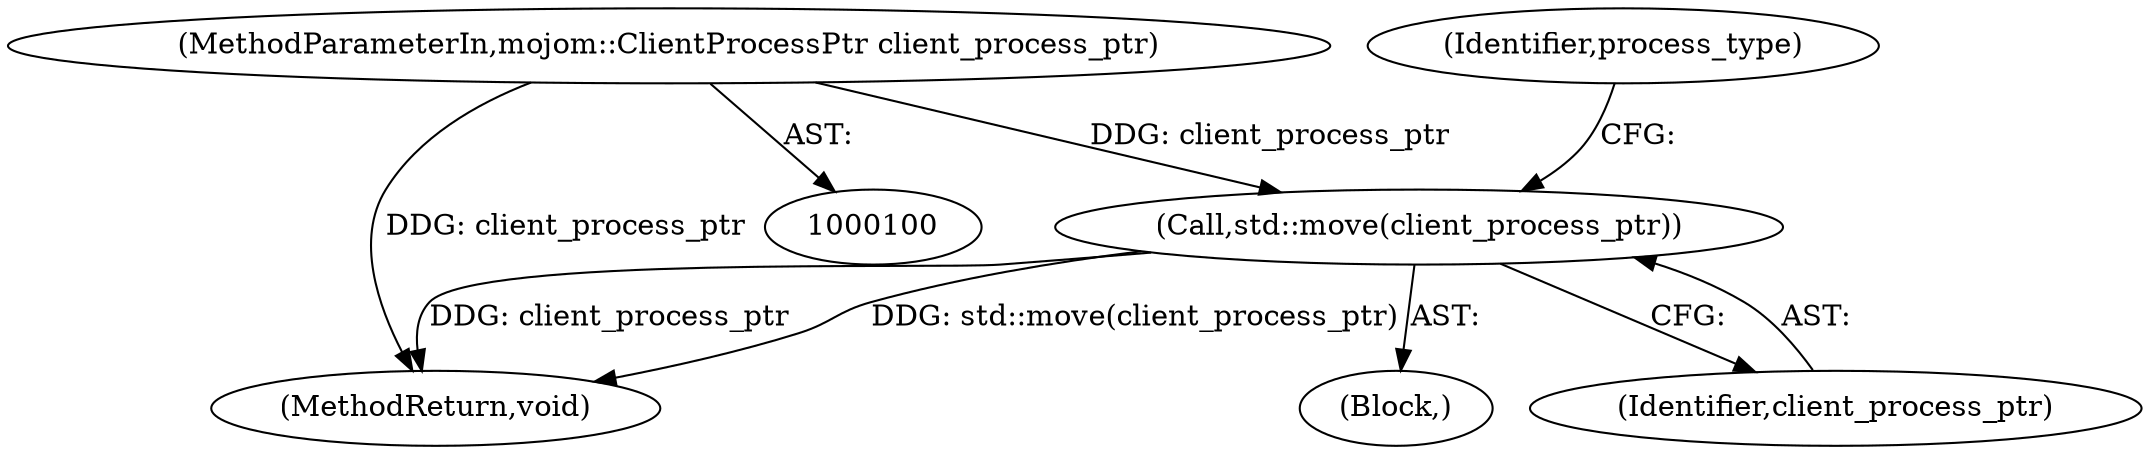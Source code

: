digraph "0_Chrome_fa76a9f7ef6a028f83f97c181b150ecfd2b13be1_3@API" {
"1000132" [label="(Call,std::move(client_process_ptr))"];
"1000101" [label="(MethodParameterIn,mojom::ClientProcessPtr client_process_ptr)"];
"1000101" [label="(MethodParameterIn,mojom::ClientProcessPtr client_process_ptr)"];
"1000146" [label="(MethodReturn,void)"];
"1000131" [label="(Block,)"];
"1000134" [label="(Identifier,process_type)"];
"1000132" [label="(Call,std::move(client_process_ptr))"];
"1000133" [label="(Identifier,client_process_ptr)"];
"1000132" -> "1000131"  [label="AST: "];
"1000132" -> "1000133"  [label="CFG: "];
"1000133" -> "1000132"  [label="AST: "];
"1000134" -> "1000132"  [label="CFG: "];
"1000132" -> "1000146"  [label="DDG: std::move(client_process_ptr)"];
"1000132" -> "1000146"  [label="DDG: client_process_ptr"];
"1000101" -> "1000132"  [label="DDG: client_process_ptr"];
"1000101" -> "1000100"  [label="AST: "];
"1000101" -> "1000146"  [label="DDG: client_process_ptr"];
}
